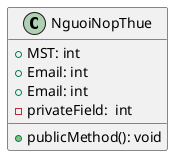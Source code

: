 @startuml Account

class NguoiNopThue {
  + MST: int
  + Email: int
  + Email: int
  - privateField:  int





  + publicMethod(): void
}

' class AnotherClass {
'   # protectedField: string
'   - privateMethod(): int
' }

' MyClass --> AnotherClass : association
@enduml
@startuml Account2

class NguoiNopThue2 {
  + MST: int
  + Email: int
  + Email: int
  - privateField:  int





  + publicMethod(): void
}

' class AnotherClass {
'   # protectedField: string
'   - privateMethod(): int
' }

' MyClass --> AnotherClass : association
@enduml

' <!-- Tenants  -->

' id = MST
' name
' phoneNumber
' email
' address (1,2,3,City)
'  bank(id, name)
' updateAt OR lastEditedWhen

' <!-- VaiTro -->

' id, name: phải có admin

' <!-- Quyen -->

' id
' name(xxx, xxx, xxx, xxx)

' <!-- Người dùng -->

' id
' username = MST.admin
' username = MST.xxxxxxxxxx
' password
' fullName
' email
' sdt

' <!-- `token` -->

' VaiTro

' <!-- Customer -->

' id
' name
' phoneNumber
' email
' address (1,2,3,City)
' bank(id, name)

' <!-- Product -->

' id
' name
' description
' unitPrice
' price

' <!-- Invoice -->

' id
' total
' date
' total_before_tax
' total_after_tax
' total_tax
' taxAmount

' GrandTotal

' <!-- InvoiceItem -->

' id
' taxRate

' quantity
' price
' unitPrice
' `note` text,

' <!--# Mail -->
' <!--!================= -->

' `status   '0=inactive, 1=active'`

' <!-- tenant_id INT, -->
